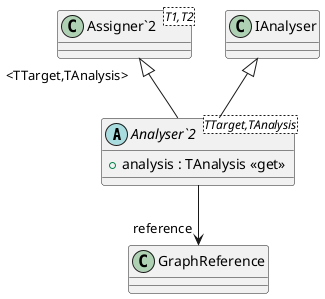 @startuml
abstract class "Analyser`2"<TTarget,TAnalysis> {
    + analysis : TAnalysis <<get>>
}
class "Assigner`2"<T1,T2> {
}
"Assigner`2" "<TTarget,TAnalysis>" <|-- "Analyser`2"
IAnalyser <|-- "Analyser`2"
"Analyser`2" --> "reference" GraphReference
@enduml
